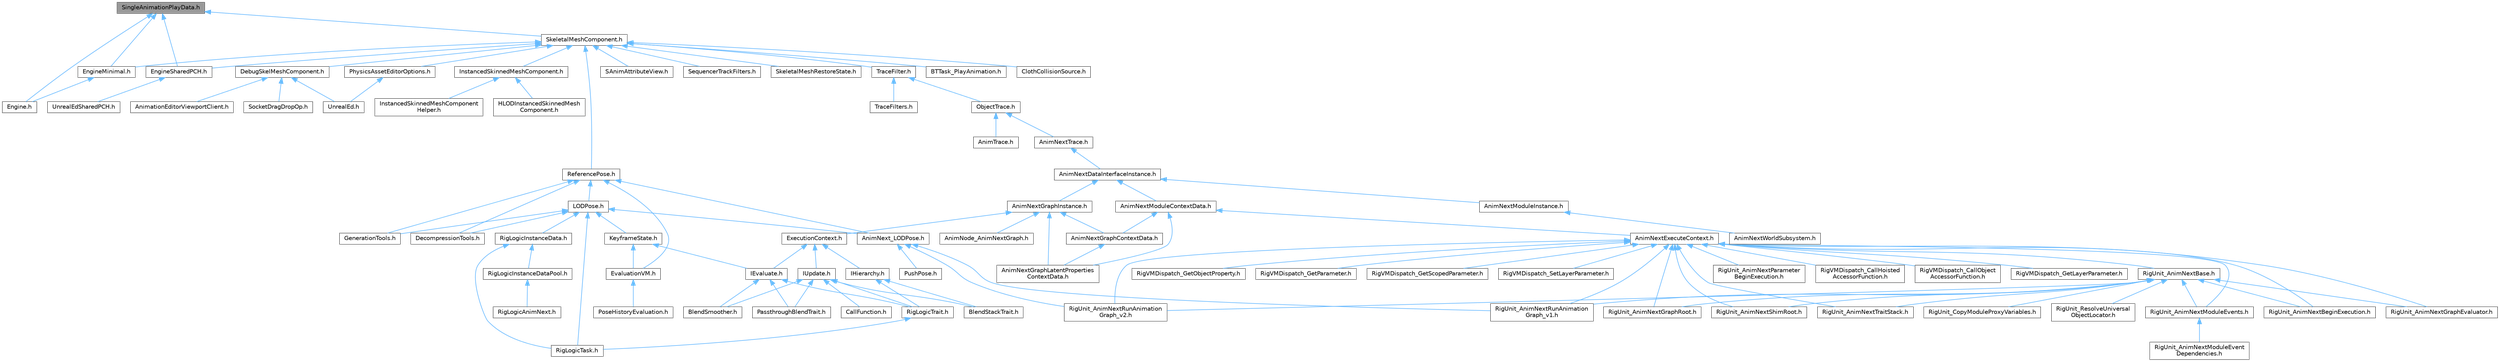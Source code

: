 digraph "SingleAnimationPlayData.h"
{
 // INTERACTIVE_SVG=YES
 // LATEX_PDF_SIZE
  bgcolor="transparent";
  edge [fontname=Helvetica,fontsize=10,labelfontname=Helvetica,labelfontsize=10];
  node [fontname=Helvetica,fontsize=10,shape=box,height=0.2,width=0.4];
  Node1 [id="Node000001",label="SingleAnimationPlayData.h",height=0.2,width=0.4,color="gray40", fillcolor="grey60", style="filled", fontcolor="black",tooltip=" "];
  Node1 -> Node2 [id="edge1_Node000001_Node000002",dir="back",color="steelblue1",style="solid",tooltip=" "];
  Node2 [id="Node000002",label="Engine.h",height=0.2,width=0.4,color="grey40", fillcolor="white", style="filled",URL="$d1/d34/Public_2Engine_8h.html",tooltip=" "];
  Node1 -> Node3 [id="edge2_Node000001_Node000003",dir="back",color="steelblue1",style="solid",tooltip=" "];
  Node3 [id="Node000003",label="EngineMinimal.h",height=0.2,width=0.4,color="grey40", fillcolor="white", style="filled",URL="$d0/d2c/EngineMinimal_8h.html",tooltip=" "];
  Node3 -> Node2 [id="edge3_Node000003_Node000002",dir="back",color="steelblue1",style="solid",tooltip=" "];
  Node1 -> Node4 [id="edge4_Node000001_Node000004",dir="back",color="steelblue1",style="solid",tooltip=" "];
  Node4 [id="Node000004",label="EngineSharedPCH.h",height=0.2,width=0.4,color="grey40", fillcolor="white", style="filled",URL="$dc/dbb/EngineSharedPCH_8h.html",tooltip=" "];
  Node4 -> Node5 [id="edge5_Node000004_Node000005",dir="back",color="steelblue1",style="solid",tooltip=" "];
  Node5 [id="Node000005",label="UnrealEdSharedPCH.h",height=0.2,width=0.4,color="grey40", fillcolor="white", style="filled",URL="$d1/de6/UnrealEdSharedPCH_8h.html",tooltip=" "];
  Node1 -> Node6 [id="edge6_Node000001_Node000006",dir="back",color="steelblue1",style="solid",tooltip=" "];
  Node6 [id="Node000006",label="SkeletalMeshComponent.h",height=0.2,width=0.4,color="grey40", fillcolor="white", style="filled",URL="$d8/db5/SkeletalMeshComponent_8h.html",tooltip=" "];
  Node6 -> Node7 [id="edge7_Node000006_Node000007",dir="back",color="steelblue1",style="solid",tooltip=" "];
  Node7 [id="Node000007",label="BTTask_PlayAnimation.h",height=0.2,width=0.4,color="grey40", fillcolor="white", style="filled",URL="$db/d8d/BTTask__PlayAnimation_8h.html",tooltip=" "];
  Node6 -> Node8 [id="edge8_Node000006_Node000008",dir="back",color="steelblue1",style="solid",tooltip=" "];
  Node8 [id="Node000008",label="ClothCollisionSource.h",height=0.2,width=0.4,color="grey40", fillcolor="white", style="filled",URL="$d2/dac/ClothCollisionSource_8h.html",tooltip=" "];
  Node6 -> Node9 [id="edge9_Node000006_Node000009",dir="back",color="steelblue1",style="solid",tooltip=" "];
  Node9 [id="Node000009",label="DebugSkelMeshComponent.h",height=0.2,width=0.4,color="grey40", fillcolor="white", style="filled",URL="$d5/d33/DebugSkelMeshComponent_8h.html",tooltip=" "];
  Node9 -> Node10 [id="edge10_Node000009_Node000010",dir="back",color="steelblue1",style="solid",tooltip=" "];
  Node10 [id="Node000010",label="AnimationEditorViewportClient.h",height=0.2,width=0.4,color="grey40", fillcolor="white", style="filled",URL="$d1/d45/AnimationEditorViewportClient_8h.html",tooltip=" "];
  Node9 -> Node11 [id="edge11_Node000009_Node000011",dir="back",color="steelblue1",style="solid",tooltip=" "];
  Node11 [id="Node000011",label="SocketDragDropOp.h",height=0.2,width=0.4,color="grey40", fillcolor="white", style="filled",URL="$d2/d53/SocketDragDropOp_8h.html",tooltip=" "];
  Node9 -> Node12 [id="edge12_Node000009_Node000012",dir="back",color="steelblue1",style="solid",tooltip=" "];
  Node12 [id="Node000012",label="UnrealEd.h",height=0.2,width=0.4,color="grey40", fillcolor="white", style="filled",URL="$d2/d5f/UnrealEd_8h.html",tooltip=" "];
  Node6 -> Node3 [id="edge13_Node000006_Node000003",dir="back",color="steelblue1",style="solid",tooltip=" "];
  Node6 -> Node4 [id="edge14_Node000006_Node000004",dir="back",color="steelblue1",style="solid",tooltip=" "];
  Node6 -> Node13 [id="edge15_Node000006_Node000013",dir="back",color="steelblue1",style="solid",tooltip=" "];
  Node13 [id="Node000013",label="InstancedSkinnedMeshComponent.h",height=0.2,width=0.4,color="grey40", fillcolor="white", style="filled",URL="$d7/da7/InstancedSkinnedMeshComponent_8h.html",tooltip=" "];
  Node13 -> Node14 [id="edge16_Node000013_Node000014",dir="back",color="steelblue1",style="solid",tooltip=" "];
  Node14 [id="Node000014",label="HLODInstancedSkinnedMesh\lComponent.h",height=0.2,width=0.4,color="grey40", fillcolor="white", style="filled",URL="$d5/d06/HLODInstancedSkinnedMeshComponent_8h.html",tooltip=" "];
  Node13 -> Node15 [id="edge17_Node000013_Node000015",dir="back",color="steelblue1",style="solid",tooltip=" "];
  Node15 [id="Node000015",label="InstancedSkinnedMeshComponent\lHelper.h",height=0.2,width=0.4,color="grey40", fillcolor="white", style="filled",URL="$d1/d86/InstancedSkinnedMeshComponentHelper_8h.html",tooltip=" "];
  Node6 -> Node16 [id="edge18_Node000006_Node000016",dir="back",color="steelblue1",style="solid",tooltip=" "];
  Node16 [id="Node000016",label="PhysicsAssetEditorOptions.h",height=0.2,width=0.4,color="grey40", fillcolor="white", style="filled",URL="$df/d83/PhysicsAssetEditorOptions_8h.html",tooltip=" "];
  Node16 -> Node12 [id="edge19_Node000016_Node000012",dir="back",color="steelblue1",style="solid",tooltip=" "];
  Node6 -> Node17 [id="edge20_Node000006_Node000017",dir="back",color="steelblue1",style="solid",tooltip=" "];
  Node17 [id="Node000017",label="ReferencePose.h",height=0.2,width=0.4,color="grey40", fillcolor="white", style="filled",URL="$d7/d7f/ReferencePose_8h.html",tooltip=" "];
  Node17 -> Node18 [id="edge21_Node000017_Node000018",dir="back",color="steelblue1",style="solid",tooltip=" "];
  Node18 [id="Node000018",label="AnimNext_LODPose.h",height=0.2,width=0.4,color="grey40", fillcolor="white", style="filled",URL="$d7/d76/AnimNext__LODPose_8h.html",tooltip=" "];
  Node18 -> Node19 [id="edge22_Node000018_Node000019",dir="back",color="steelblue1",style="solid",tooltip=" "];
  Node19 [id="Node000019",label="PushPose.h",height=0.2,width=0.4,color="grey40", fillcolor="white", style="filled",URL="$d2/de9/PushPose_8h.html",tooltip=" "];
  Node18 -> Node20 [id="edge23_Node000018_Node000020",dir="back",color="steelblue1",style="solid",tooltip=" "];
  Node20 [id="Node000020",label="RigUnit_AnimNextRunAnimation\lGraph_v1.h",height=0.2,width=0.4,color="grey40", fillcolor="white", style="filled",URL="$d1/df7/RigUnit__AnimNextRunAnimationGraph__v1_8h.html",tooltip=" "];
  Node18 -> Node21 [id="edge24_Node000018_Node000021",dir="back",color="steelblue1",style="solid",tooltip=" "];
  Node21 [id="Node000021",label="RigUnit_AnimNextRunAnimation\lGraph_v2.h",height=0.2,width=0.4,color="grey40", fillcolor="white", style="filled",URL="$d6/d84/RigUnit__AnimNextRunAnimationGraph__v2_8h.html",tooltip=" "];
  Node17 -> Node22 [id="edge25_Node000017_Node000022",dir="back",color="steelblue1",style="solid",tooltip=" "];
  Node22 [id="Node000022",label="DecompressionTools.h",height=0.2,width=0.4,color="grey40", fillcolor="white", style="filled",URL="$db/dae/DecompressionTools_8h.html",tooltip=" "];
  Node17 -> Node23 [id="edge26_Node000017_Node000023",dir="back",color="steelblue1",style="solid",tooltip=" "];
  Node23 [id="Node000023",label="EvaluationVM.h",height=0.2,width=0.4,color="grey40", fillcolor="white", style="filled",URL="$d0/d71/EvaluationVM_8h.html",tooltip=" "];
  Node23 -> Node24 [id="edge27_Node000023_Node000024",dir="back",color="steelblue1",style="solid",tooltip=" "];
  Node24 [id="Node000024",label="PoseHistoryEvaluation.h",height=0.2,width=0.4,color="grey40", fillcolor="white", style="filled",URL="$d5/d97/PoseHistoryEvaluation_8h.html",tooltip=" "];
  Node17 -> Node25 [id="edge28_Node000017_Node000025",dir="back",color="steelblue1",style="solid",tooltip=" "];
  Node25 [id="Node000025",label="GenerationTools.h",height=0.2,width=0.4,color="grey40", fillcolor="white", style="filled",URL="$d9/d81/GenerationTools_8h.html",tooltip=" "];
  Node17 -> Node26 [id="edge29_Node000017_Node000026",dir="back",color="steelblue1",style="solid",tooltip=" "];
  Node26 [id="Node000026",label="LODPose.h",height=0.2,width=0.4,color="grey40", fillcolor="white", style="filled",URL="$d5/d7b/LODPose_8h.html",tooltip=" "];
  Node26 -> Node18 [id="edge30_Node000026_Node000018",dir="back",color="steelblue1",style="solid",tooltip=" "];
  Node26 -> Node22 [id="edge31_Node000026_Node000022",dir="back",color="steelblue1",style="solid",tooltip=" "];
  Node26 -> Node25 [id="edge32_Node000026_Node000025",dir="back",color="steelblue1",style="solid",tooltip=" "];
  Node26 -> Node27 [id="edge33_Node000026_Node000027",dir="back",color="steelblue1",style="solid",tooltip=" "];
  Node27 [id="Node000027",label="KeyframeState.h",height=0.2,width=0.4,color="grey40", fillcolor="white", style="filled",URL="$d3/dcd/KeyframeState_8h.html",tooltip=" "];
  Node27 -> Node23 [id="edge34_Node000027_Node000023",dir="back",color="steelblue1",style="solid",tooltip=" "];
  Node27 -> Node28 [id="edge35_Node000027_Node000028",dir="back",color="steelblue1",style="solid",tooltip=" "];
  Node28 [id="Node000028",label="IEvaluate.h",height=0.2,width=0.4,color="grey40", fillcolor="white", style="filled",URL="$d8/d35/IEvaluate_8h.html",tooltip=" "];
  Node28 -> Node29 [id="edge36_Node000028_Node000029",dir="back",color="steelblue1",style="solid",tooltip=" "];
  Node29 [id="Node000029",label="BlendSmoother.h",height=0.2,width=0.4,color="grey40", fillcolor="white", style="filled",URL="$d8/d3e/BlendSmoother_8h.html",tooltip=" "];
  Node28 -> Node30 [id="edge37_Node000028_Node000030",dir="back",color="steelblue1",style="solid",tooltip=" "];
  Node30 [id="Node000030",label="PassthroughBlendTrait.h",height=0.2,width=0.4,color="grey40", fillcolor="white", style="filled",URL="$d7/d0b/PassthroughBlendTrait_8h.html",tooltip=" "];
  Node28 -> Node31 [id="edge38_Node000028_Node000031",dir="back",color="steelblue1",style="solid",tooltip=" "];
  Node31 [id="Node000031",label="RigLogicTrait.h",height=0.2,width=0.4,color="grey40", fillcolor="white", style="filled",URL="$d7/dfd/RigLogicTrait_8h.html",tooltip=" "];
  Node31 -> Node32 [id="edge39_Node000031_Node000032",dir="back",color="steelblue1",style="solid",tooltip=" "];
  Node32 [id="Node000032",label="RigLogicTask.h",height=0.2,width=0.4,color="grey40", fillcolor="white", style="filled",URL="$dd/de7/RigLogicTask_8h.html",tooltip=" "];
  Node26 -> Node33 [id="edge40_Node000026_Node000033",dir="back",color="steelblue1",style="solid",tooltip=" "];
  Node33 [id="Node000033",label="RigLogicInstanceData.h",height=0.2,width=0.4,color="grey40", fillcolor="white", style="filled",URL="$d5/d38/RigLogicInstanceData_8h.html",tooltip=" "];
  Node33 -> Node34 [id="edge41_Node000033_Node000034",dir="back",color="steelblue1",style="solid",tooltip=" "];
  Node34 [id="Node000034",label="RigLogicInstanceDataPool.h",height=0.2,width=0.4,color="grey40", fillcolor="white", style="filled",URL="$d3/df0/RigLogicInstanceDataPool_8h.html",tooltip=" "];
  Node34 -> Node35 [id="edge42_Node000034_Node000035",dir="back",color="steelblue1",style="solid",tooltip=" "];
  Node35 [id="Node000035",label="RigLogicAnimNext.h",height=0.2,width=0.4,color="grey40", fillcolor="white", style="filled",URL="$d6/dae/RigLogicAnimNext_8h.html",tooltip=" "];
  Node33 -> Node32 [id="edge43_Node000033_Node000032",dir="back",color="steelblue1",style="solid",tooltip=" "];
  Node26 -> Node32 [id="edge44_Node000026_Node000032",dir="back",color="steelblue1",style="solid",tooltip=" "];
  Node6 -> Node36 [id="edge45_Node000006_Node000036",dir="back",color="steelblue1",style="solid",tooltip=" "];
  Node36 [id="Node000036",label="SAnimAttributeView.h",height=0.2,width=0.4,color="grey40", fillcolor="white", style="filled",URL="$df/d42/SAnimAttributeView_8h.html",tooltip=" "];
  Node6 -> Node37 [id="edge46_Node000006_Node000037",dir="back",color="steelblue1",style="solid",tooltip=" "];
  Node37 [id="Node000037",label="SequencerTrackFilters.h",height=0.2,width=0.4,color="grey40", fillcolor="white", style="filled",URL="$df/d72/SequencerTrackFilters_8h.html",tooltip=" "];
  Node6 -> Node38 [id="edge47_Node000006_Node000038",dir="back",color="steelblue1",style="solid",tooltip=" "];
  Node38 [id="Node000038",label="SkeletalMeshRestoreState.h",height=0.2,width=0.4,color="grey40", fillcolor="white", style="filled",URL="$d4/dfa/SkeletalMeshRestoreState_8h.html",tooltip=" "];
  Node6 -> Node39 [id="edge48_Node000006_Node000039",dir="back",color="steelblue1",style="solid",tooltip=" "];
  Node39 [id="Node000039",label="TraceFilter.h",height=0.2,width=0.4,color="grey40", fillcolor="white", style="filled",URL="$de/dc1/TraceFilter_8h.html",tooltip=" "];
  Node39 -> Node40 [id="edge49_Node000039_Node000040",dir="back",color="steelblue1",style="solid",tooltip=" "];
  Node40 [id="Node000040",label="ObjectTrace.h",height=0.2,width=0.4,color="grey40", fillcolor="white", style="filled",URL="$d5/d70/ObjectTrace_8h.html",tooltip=" "];
  Node40 -> Node41 [id="edge50_Node000040_Node000041",dir="back",color="steelblue1",style="solid",tooltip=" "];
  Node41 [id="Node000041",label="AnimNextTrace.h",height=0.2,width=0.4,color="grey40", fillcolor="white", style="filled",URL="$d5/d1d/AnimNextTrace_8h.html",tooltip=" "];
  Node41 -> Node42 [id="edge51_Node000041_Node000042",dir="back",color="steelblue1",style="solid",tooltip=" "];
  Node42 [id="Node000042",label="AnimNextDataInterfaceInstance.h",height=0.2,width=0.4,color="grey40", fillcolor="white", style="filled",URL="$d4/dc0/AnimNextDataInterfaceInstance_8h.html",tooltip=" "];
  Node42 -> Node43 [id="edge52_Node000042_Node000043",dir="back",color="steelblue1",style="solid",tooltip=" "];
  Node43 [id="Node000043",label="AnimNextGraphInstance.h",height=0.2,width=0.4,color="grey40", fillcolor="white", style="filled",URL="$df/d5e/AnimNextGraphInstance_8h.html",tooltip=" "];
  Node43 -> Node44 [id="edge53_Node000043_Node000044",dir="back",color="steelblue1",style="solid",tooltip=" "];
  Node44 [id="Node000044",label="AnimNextGraphContextData.h",height=0.2,width=0.4,color="grey40", fillcolor="white", style="filled",URL="$d6/d0a/AnimNextGraphContextData_8h.html",tooltip=" "];
  Node44 -> Node45 [id="edge54_Node000044_Node000045",dir="back",color="steelblue1",style="solid",tooltip=" "];
  Node45 [id="Node000045",label="AnimNextGraphLatentProperties\lContextData.h",height=0.2,width=0.4,color="grey40", fillcolor="white", style="filled",URL="$da/d49/AnimNextGraphLatentPropertiesContextData_8h.html",tooltip=" "];
  Node43 -> Node45 [id="edge55_Node000043_Node000045",dir="back",color="steelblue1",style="solid",tooltip=" "];
  Node43 -> Node46 [id="edge56_Node000043_Node000046",dir="back",color="steelblue1",style="solid",tooltip=" "];
  Node46 [id="Node000046",label="AnimNode_AnimNextGraph.h",height=0.2,width=0.4,color="grey40", fillcolor="white", style="filled",URL="$d5/d20/AnimNode__AnimNextGraph_8h.html",tooltip=" "];
  Node43 -> Node47 [id="edge57_Node000043_Node000047",dir="back",color="steelblue1",style="solid",tooltip=" "];
  Node47 [id="Node000047",label="ExecutionContext.h",height=0.2,width=0.4,color="grey40", fillcolor="white", style="filled",URL="$d2/da1/ExecutionContext_8h.html",tooltip=" "];
  Node47 -> Node28 [id="edge58_Node000047_Node000028",dir="back",color="steelblue1",style="solid",tooltip=" "];
  Node47 -> Node48 [id="edge59_Node000047_Node000048",dir="back",color="steelblue1",style="solid",tooltip=" "];
  Node48 [id="Node000048",label="IHierarchy.h",height=0.2,width=0.4,color="grey40", fillcolor="white", style="filled",URL="$d6/d76/IHierarchy_8h.html",tooltip=" "];
  Node48 -> Node49 [id="edge60_Node000048_Node000049",dir="back",color="steelblue1",style="solid",tooltip=" "];
  Node49 [id="Node000049",label="BlendStackTrait.h",height=0.2,width=0.4,color="grey40", fillcolor="white", style="filled",URL="$dd/dc9/BlendStackTrait_8h.html",tooltip=" "];
  Node48 -> Node31 [id="edge61_Node000048_Node000031",dir="back",color="steelblue1",style="solid",tooltip=" "];
  Node47 -> Node50 [id="edge62_Node000047_Node000050",dir="back",color="steelblue1",style="solid",tooltip=" "];
  Node50 [id="Node000050",label="IUpdate.h",height=0.2,width=0.4,color="grey40", fillcolor="white", style="filled",URL="$d9/d18/IUpdate_8h.html",tooltip=" "];
  Node50 -> Node29 [id="edge63_Node000050_Node000029",dir="back",color="steelblue1",style="solid",tooltip=" "];
  Node50 -> Node49 [id="edge64_Node000050_Node000049",dir="back",color="steelblue1",style="solid",tooltip=" "];
  Node50 -> Node51 [id="edge65_Node000050_Node000051",dir="back",color="steelblue1",style="solid",tooltip=" "];
  Node51 [id="Node000051",label="CallFunction.h",height=0.2,width=0.4,color="grey40", fillcolor="white", style="filled",URL="$d0/dcd/CallFunction_8h.html",tooltip=" "];
  Node50 -> Node30 [id="edge66_Node000050_Node000030",dir="back",color="steelblue1",style="solid",tooltip=" "];
  Node50 -> Node31 [id="edge67_Node000050_Node000031",dir="back",color="steelblue1",style="solid",tooltip=" "];
  Node42 -> Node52 [id="edge68_Node000042_Node000052",dir="back",color="steelblue1",style="solid",tooltip=" "];
  Node52 [id="Node000052",label="AnimNextModuleContextData.h",height=0.2,width=0.4,color="grey40", fillcolor="white", style="filled",URL="$d8/d3c/AnimNextModuleContextData_8h.html",tooltip=" "];
  Node52 -> Node53 [id="edge69_Node000052_Node000053",dir="back",color="steelblue1",style="solid",tooltip=" "];
  Node53 [id="Node000053",label="AnimNextExecuteContext.h",height=0.2,width=0.4,color="grey40", fillcolor="white", style="filled",URL="$de/da5/AnimNextExecuteContext_8h.html",tooltip=" "];
  Node53 -> Node54 [id="edge70_Node000053_Node000054",dir="back",color="steelblue1",style="solid",tooltip=" "];
  Node54 [id="Node000054",label="RigUnit_AnimNextBase.h",height=0.2,width=0.4,color="grey40", fillcolor="white", style="filled",URL="$df/d32/RigUnit__AnimNextBase_8h.html",tooltip=" "];
  Node54 -> Node55 [id="edge71_Node000054_Node000055",dir="back",color="steelblue1",style="solid",tooltip=" "];
  Node55 [id="Node000055",label="RigUnit_AnimNextBeginExecution.h",height=0.2,width=0.4,color="grey40", fillcolor="white", style="filled",URL="$df/d5a/RigUnit__AnimNextBeginExecution_8h.html",tooltip=" "];
  Node54 -> Node56 [id="edge72_Node000054_Node000056",dir="back",color="steelblue1",style="solid",tooltip=" "];
  Node56 [id="Node000056",label="RigUnit_AnimNextGraphEvaluator.h",height=0.2,width=0.4,color="grey40", fillcolor="white", style="filled",URL="$db/dea/RigUnit__AnimNextGraphEvaluator_8h.html",tooltip=" "];
  Node54 -> Node57 [id="edge73_Node000054_Node000057",dir="back",color="steelblue1",style="solid",tooltip=" "];
  Node57 [id="Node000057",label="RigUnit_AnimNextGraphRoot.h",height=0.2,width=0.4,color="grey40", fillcolor="white", style="filled",URL="$db/db2/RigUnit__AnimNextGraphRoot_8h.html",tooltip=" "];
  Node54 -> Node58 [id="edge74_Node000054_Node000058",dir="back",color="steelblue1",style="solid",tooltip=" "];
  Node58 [id="Node000058",label="RigUnit_AnimNextModuleEvents.h",height=0.2,width=0.4,color="grey40", fillcolor="white", style="filled",URL="$db/d6a/RigUnit__AnimNextModuleEvents_8h.html",tooltip=" "];
  Node58 -> Node59 [id="edge75_Node000058_Node000059",dir="back",color="steelblue1",style="solid",tooltip=" "];
  Node59 [id="Node000059",label="RigUnit_AnimNextModuleEvent\lDependencies.h",height=0.2,width=0.4,color="grey40", fillcolor="white", style="filled",URL="$d3/dde/RigUnit__AnimNextModuleEventDependencies_8h.html",tooltip=" "];
  Node54 -> Node20 [id="edge76_Node000054_Node000020",dir="back",color="steelblue1",style="solid",tooltip=" "];
  Node54 -> Node21 [id="edge77_Node000054_Node000021",dir="back",color="steelblue1",style="solid",tooltip=" "];
  Node54 -> Node60 [id="edge78_Node000054_Node000060",dir="back",color="steelblue1",style="solid",tooltip=" "];
  Node60 [id="Node000060",label="RigUnit_AnimNextShimRoot.h",height=0.2,width=0.4,color="grey40", fillcolor="white", style="filled",URL="$de/d67/RigUnit__AnimNextShimRoot_8h.html",tooltip=" "];
  Node54 -> Node61 [id="edge79_Node000054_Node000061",dir="back",color="steelblue1",style="solid",tooltip=" "];
  Node61 [id="Node000061",label="RigUnit_AnimNextTraitStack.h",height=0.2,width=0.4,color="grey40", fillcolor="white", style="filled",URL="$d0/d14/RigUnit__AnimNextTraitStack_8h.html",tooltip=" "];
  Node54 -> Node62 [id="edge80_Node000054_Node000062",dir="back",color="steelblue1",style="solid",tooltip=" "];
  Node62 [id="Node000062",label="RigUnit_CopyModuleProxyVariables.h",height=0.2,width=0.4,color="grey40", fillcolor="white", style="filled",URL="$d8/d2f/RigUnit__CopyModuleProxyVariables_8h.html",tooltip=" "];
  Node54 -> Node63 [id="edge81_Node000054_Node000063",dir="back",color="steelblue1",style="solid",tooltip=" "];
  Node63 [id="Node000063",label="RigUnit_ResolveUniversal\lObjectLocator.h",height=0.2,width=0.4,color="grey40", fillcolor="white", style="filled",URL="$d2/d10/RigUnit__ResolveUniversalObjectLocator_8h.html",tooltip=" "];
  Node53 -> Node55 [id="edge82_Node000053_Node000055",dir="back",color="steelblue1",style="solid",tooltip=" "];
  Node53 -> Node56 [id="edge83_Node000053_Node000056",dir="back",color="steelblue1",style="solid",tooltip=" "];
  Node53 -> Node57 [id="edge84_Node000053_Node000057",dir="back",color="steelblue1",style="solid",tooltip=" "];
  Node53 -> Node58 [id="edge85_Node000053_Node000058",dir="back",color="steelblue1",style="solid",tooltip=" "];
  Node53 -> Node64 [id="edge86_Node000053_Node000064",dir="back",color="steelblue1",style="solid",tooltip=" "];
  Node64 [id="Node000064",label="RigUnit_AnimNextParameter\lBeginExecution.h",height=0.2,width=0.4,color="grey40", fillcolor="white", style="filled",URL="$df/d50/RigUnit__AnimNextParameterBeginExecution_8h.html",tooltip=" "];
  Node53 -> Node20 [id="edge87_Node000053_Node000020",dir="back",color="steelblue1",style="solid",tooltip=" "];
  Node53 -> Node21 [id="edge88_Node000053_Node000021",dir="back",color="steelblue1",style="solid",tooltip=" "];
  Node53 -> Node60 [id="edge89_Node000053_Node000060",dir="back",color="steelblue1",style="solid",tooltip=" "];
  Node53 -> Node61 [id="edge90_Node000053_Node000061",dir="back",color="steelblue1",style="solid",tooltip=" "];
  Node53 -> Node65 [id="edge91_Node000053_Node000065",dir="back",color="steelblue1",style="solid",tooltip=" "];
  Node65 [id="Node000065",label="RigVMDispatch_CallHoisted\lAccessorFunction.h",height=0.2,width=0.4,color="grey40", fillcolor="white", style="filled",URL="$d1/d9e/RigVMDispatch__CallHoistedAccessorFunction_8h.html",tooltip=" "];
  Node53 -> Node66 [id="edge92_Node000053_Node000066",dir="back",color="steelblue1",style="solid",tooltip=" "];
  Node66 [id="Node000066",label="RigVMDispatch_CallObject\lAccessorFunction.h",height=0.2,width=0.4,color="grey40", fillcolor="white", style="filled",URL="$de/da6/RigVMDispatch__CallObjectAccessorFunction_8h.html",tooltip=" "];
  Node53 -> Node67 [id="edge93_Node000053_Node000067",dir="back",color="steelblue1",style="solid",tooltip=" "];
  Node67 [id="Node000067",label="RigVMDispatch_GetLayerParameter.h",height=0.2,width=0.4,color="grey40", fillcolor="white", style="filled",URL="$d1/dad/RigVMDispatch__GetLayerParameter_8h.html",tooltip=" "];
  Node53 -> Node68 [id="edge94_Node000053_Node000068",dir="back",color="steelblue1",style="solid",tooltip=" "];
  Node68 [id="Node000068",label="RigVMDispatch_GetObjectProperty.h",height=0.2,width=0.4,color="grey40", fillcolor="white", style="filled",URL="$d3/d6d/RigVMDispatch__GetObjectProperty_8h.html",tooltip=" "];
  Node53 -> Node69 [id="edge95_Node000053_Node000069",dir="back",color="steelblue1",style="solid",tooltip=" "];
  Node69 [id="Node000069",label="RigVMDispatch_GetParameter.h",height=0.2,width=0.4,color="grey40", fillcolor="white", style="filled",URL="$dd/d34/RigVMDispatch__GetParameter_8h.html",tooltip=" "];
  Node53 -> Node70 [id="edge96_Node000053_Node000070",dir="back",color="steelblue1",style="solid",tooltip=" "];
  Node70 [id="Node000070",label="RigVMDispatch_GetScopedParameter.h",height=0.2,width=0.4,color="grey40", fillcolor="white", style="filled",URL="$d0/dc7/RigVMDispatch__GetScopedParameter_8h.html",tooltip=" "];
  Node53 -> Node71 [id="edge97_Node000053_Node000071",dir="back",color="steelblue1",style="solid",tooltip=" "];
  Node71 [id="Node000071",label="RigVMDispatch_SetLayerParameter.h",height=0.2,width=0.4,color="grey40", fillcolor="white", style="filled",URL="$d8/de9/RigVMDispatch__SetLayerParameter_8h.html",tooltip=" "];
  Node52 -> Node44 [id="edge98_Node000052_Node000044",dir="back",color="steelblue1",style="solid",tooltip=" "];
  Node52 -> Node45 [id="edge99_Node000052_Node000045",dir="back",color="steelblue1",style="solid",tooltip=" "];
  Node42 -> Node72 [id="edge100_Node000042_Node000072",dir="back",color="steelblue1",style="solid",tooltip=" "];
  Node72 [id="Node000072",label="AnimNextModuleInstance.h",height=0.2,width=0.4,color="grey40", fillcolor="white", style="filled",URL="$d7/dbe/AnimNextModuleInstance_8h.html",tooltip=" "];
  Node72 -> Node73 [id="edge101_Node000072_Node000073",dir="back",color="steelblue1",style="solid",tooltip=" "];
  Node73 [id="Node000073",label="AnimNextWorldSubsystem.h",height=0.2,width=0.4,color="grey40", fillcolor="white", style="filled",URL="$df/d2f/AnimNextWorldSubsystem_8h.html",tooltip=" "];
  Node40 -> Node74 [id="edge102_Node000040_Node000074",dir="back",color="steelblue1",style="solid",tooltip=" "];
  Node74 [id="Node000074",label="AnimTrace.h",height=0.2,width=0.4,color="grey40", fillcolor="white", style="filled",URL="$dd/d95/AnimTrace_8h.html",tooltip=" "];
  Node39 -> Node75 [id="edge103_Node000039_Node000075",dir="back",color="steelblue1",style="solid",tooltip=" "];
  Node75 [id="Node000075",label="TraceFilters.h",height=0.2,width=0.4,color="grey40", fillcolor="white", style="filled",URL="$de/dc9/TraceFilters_8h.html",tooltip=" "];
}
